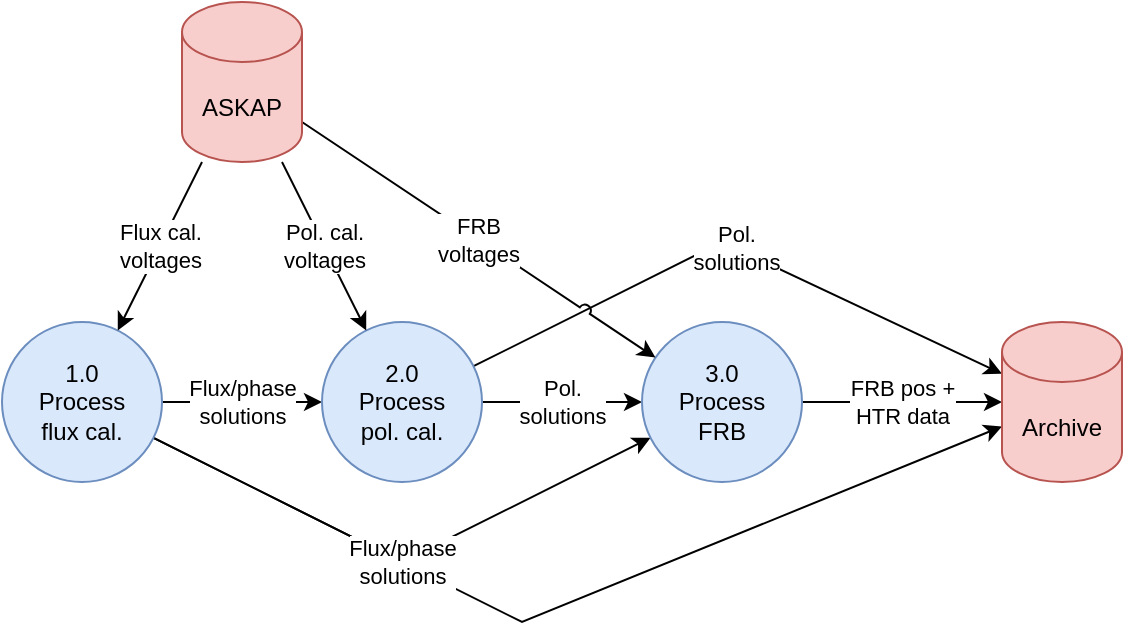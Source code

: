 <mxfile version="16.5.1" type="device"><diagram id="BEn2hJPzkzVRHg6xVs7R" name="Page-1"><mxGraphModel dx="1422" dy="886" grid="1" gridSize="10" guides="1" tooltips="1" connect="1" arrows="1" fold="1" page="1" pageScale="1" pageWidth="827" pageHeight="1169" math="0" shadow="0"><root><mxCell id="0"/><mxCell id="1" parent="0"/><mxCell id="0oCB0iFw0TMDSTg2YZOo-13" style="edgeStyle=none;rounded=0;orthogonalLoop=1;jettySize=auto;html=1;elbow=vertical;" edge="1" parent="1" source="0oCB0iFw0TMDSTg2YZOo-1" target="0oCB0iFw0TMDSTg2YZOo-11"><mxGeometry relative="1" as="geometry"><Array as="points"><mxPoint x="420" y="350"/></Array></mxGeometry></mxCell><mxCell id="0oCB0iFw0TMDSTg2YZOo-3" value="Flux/phase&lt;br&gt;solutions" style="edgeStyle=orthogonalEdgeStyle;rounded=0;orthogonalLoop=1;jettySize=auto;html=1;" edge="1" parent="1" source="0oCB0iFw0TMDSTg2YZOo-1" target="0oCB0iFw0TMDSTg2YZOo-2"><mxGeometry relative="1" as="geometry"/></mxCell><mxCell id="0oCB0iFw0TMDSTg2YZOo-10" value="Flux/phase&lt;br&gt;solutions" style="edgeStyle=none;rounded=0;orthogonalLoop=1;jettySize=auto;html=1;elbow=vertical;" edge="1" parent="1" source="0oCB0iFw0TMDSTg2YZOo-1" target="0oCB0iFw0TMDSTg2YZOo-4"><mxGeometry relative="1" as="geometry"><Array as="points"><mxPoint x="360" y="320"/></Array></mxGeometry></mxCell><mxCell id="0oCB0iFw0TMDSTg2YZOo-1" value="1.0&lt;br&gt;Process&lt;br&gt;flux cal." style="ellipse;whiteSpace=wrap;html=1;aspect=fixed;fillColor=#dae8fc;strokeColor=#6c8ebf;" vertex="1" parent="1"><mxGeometry x="160" y="200" width="80" height="80" as="geometry"/></mxCell><mxCell id="0oCB0iFw0TMDSTg2YZOo-5" value="Pol.&lt;br&gt;solutions" style="edgeStyle=orthogonalEdgeStyle;rounded=0;orthogonalLoop=1;jettySize=auto;html=1;" edge="1" parent="1" source="0oCB0iFw0TMDSTg2YZOo-2" target="0oCB0iFw0TMDSTg2YZOo-4"><mxGeometry relative="1" as="geometry"/></mxCell><mxCell id="0oCB0iFw0TMDSTg2YZOo-14" value="Pol.&lt;br&gt;solutions" style="edgeStyle=none;rounded=0;orthogonalLoop=1;jettySize=auto;html=1;elbow=vertical;jumpStyle=arc;" edge="1" parent="1" source="0oCB0iFw0TMDSTg2YZOo-2" target="0oCB0iFw0TMDSTg2YZOo-11"><mxGeometry relative="1" as="geometry"><Array as="points"><mxPoint x="520" y="160"/></Array></mxGeometry></mxCell><mxCell id="0oCB0iFw0TMDSTg2YZOo-2" value="2.0&lt;br&gt;Process&lt;br&gt;pol. cal." style="ellipse;whiteSpace=wrap;html=1;aspect=fixed;fillColor=#dae8fc;strokeColor=#6c8ebf;" vertex="1" parent="1"><mxGeometry x="320" y="200" width="80" height="80" as="geometry"/></mxCell><mxCell id="0oCB0iFw0TMDSTg2YZOo-12" value="FRB pos +&lt;br&gt;HTR data" style="edgeStyle=none;rounded=0;orthogonalLoop=1;jettySize=auto;html=1;elbow=vertical;" edge="1" parent="1" source="0oCB0iFw0TMDSTg2YZOo-4" target="0oCB0iFw0TMDSTg2YZOo-11"><mxGeometry relative="1" as="geometry"/></mxCell><mxCell id="0oCB0iFw0TMDSTg2YZOo-4" value="3.0&lt;br&gt;Process&lt;br&gt;FRB" style="ellipse;whiteSpace=wrap;html=1;aspect=fixed;fillColor=#dae8fc;strokeColor=#6c8ebf;" vertex="1" parent="1"><mxGeometry x="480" y="200" width="80" height="80" as="geometry"/></mxCell><mxCell id="0oCB0iFw0TMDSTg2YZOo-7" value="Flux cal.&lt;br&gt;voltages" style="rounded=0;orthogonalLoop=1;jettySize=auto;html=1;elbow=vertical;" edge="1" parent="1" source="0oCB0iFw0TMDSTg2YZOo-6" target="0oCB0iFw0TMDSTg2YZOo-1"><mxGeometry relative="1" as="geometry"/></mxCell><mxCell id="0oCB0iFw0TMDSTg2YZOo-8" value="Pol. cal.&lt;br&gt;voltages" style="rounded=0;orthogonalLoop=1;jettySize=auto;html=1;elbow=vertical;" edge="1" parent="1" source="0oCB0iFw0TMDSTg2YZOo-6" target="0oCB0iFw0TMDSTg2YZOo-2"><mxGeometry relative="1" as="geometry"/></mxCell><mxCell id="0oCB0iFw0TMDSTg2YZOo-9" value="FRB&lt;br&gt;voltages" style="rounded=0;orthogonalLoop=1;jettySize=auto;html=1;elbow=vertical;jumpStyle=arc;" edge="1" parent="1" source="0oCB0iFw0TMDSTg2YZOo-6" target="0oCB0iFw0TMDSTg2YZOo-4"><mxGeometry relative="1" as="geometry"/></mxCell><mxCell id="0oCB0iFw0TMDSTg2YZOo-6" value="ASKAP" style="shape=cylinder3;whiteSpace=wrap;html=1;boundedLbl=1;backgroundOutline=1;size=15;fillColor=#f8cecc;strokeColor=#b85450;" vertex="1" parent="1"><mxGeometry x="250" y="40" width="60" height="80" as="geometry"/></mxCell><mxCell id="0oCB0iFw0TMDSTg2YZOo-11" value="Archive" style="shape=cylinder3;whiteSpace=wrap;html=1;boundedLbl=1;backgroundOutline=1;size=15;fillColor=#f8cecc;strokeColor=#b85450;" vertex="1" parent="1"><mxGeometry x="660" y="200" width="60" height="80" as="geometry"/></mxCell></root></mxGraphModel></diagram></mxfile>

